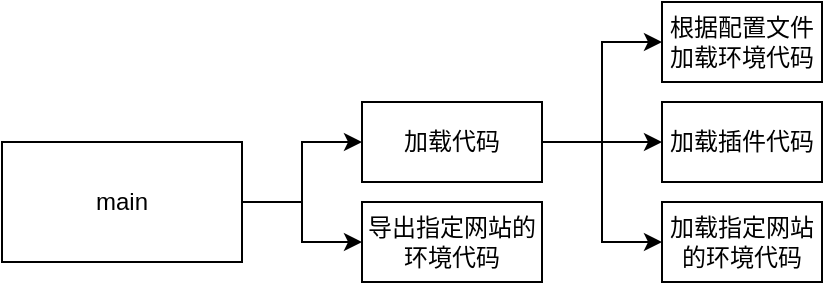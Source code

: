 <mxfile version="24.4.4" type="github">
  <diagram name="第 1 页" id="t-eKe7Wkgp-TsJWkju5s">
    <mxGraphModel dx="1305" dy="1423" grid="1" gridSize="10" guides="1" tooltips="1" connect="1" arrows="1" fold="1" page="1" pageScale="1" pageWidth="827" pageHeight="1169" math="0" shadow="0">
      <root>
        <mxCell id="0" />
        <mxCell id="1" parent="0" />
        <mxCell id="ts0Fn5h1M5a2_kISgMya-8" style="edgeStyle=orthogonalEdgeStyle;rounded=0;orthogonalLoop=1;jettySize=auto;html=1;" edge="1" parent="1" source="ts0Fn5h1M5a2_kISgMya-6" target="ts0Fn5h1M5a2_kISgMya-7">
          <mxGeometry relative="1" as="geometry" />
        </mxCell>
        <mxCell id="ts0Fn5h1M5a2_kISgMya-16" style="edgeStyle=orthogonalEdgeStyle;rounded=0;orthogonalLoop=1;jettySize=auto;html=1;entryX=0;entryY=0.5;entryDx=0;entryDy=0;" edge="1" parent="1" source="ts0Fn5h1M5a2_kISgMya-6" target="ts0Fn5h1M5a2_kISgMya-15">
          <mxGeometry relative="1" as="geometry" />
        </mxCell>
        <mxCell id="ts0Fn5h1M5a2_kISgMya-6" value="main" style="rounded=0;whiteSpace=wrap;html=1;" vertex="1" parent="1">
          <mxGeometry x="-20" y="10" width="120" height="60" as="geometry" />
        </mxCell>
        <mxCell id="ts0Fn5h1M5a2_kISgMya-12" style="edgeStyle=orthogonalEdgeStyle;rounded=0;orthogonalLoop=1;jettySize=auto;html=1;entryX=0;entryY=0.5;entryDx=0;entryDy=0;" edge="1" parent="1" source="ts0Fn5h1M5a2_kISgMya-7" target="ts0Fn5h1M5a2_kISgMya-10">
          <mxGeometry relative="1" as="geometry" />
        </mxCell>
        <mxCell id="ts0Fn5h1M5a2_kISgMya-13" style="edgeStyle=orthogonalEdgeStyle;rounded=0;orthogonalLoop=1;jettySize=auto;html=1;entryX=0;entryY=0.5;entryDx=0;entryDy=0;" edge="1" parent="1" source="ts0Fn5h1M5a2_kISgMya-7" target="ts0Fn5h1M5a2_kISgMya-11">
          <mxGeometry relative="1" as="geometry" />
        </mxCell>
        <mxCell id="ts0Fn5h1M5a2_kISgMya-19" style="edgeStyle=orthogonalEdgeStyle;rounded=0;orthogonalLoop=1;jettySize=auto;html=1;entryX=0;entryY=0.5;entryDx=0;entryDy=0;" edge="1" parent="1" source="ts0Fn5h1M5a2_kISgMya-7" target="ts0Fn5h1M5a2_kISgMya-18">
          <mxGeometry relative="1" as="geometry" />
        </mxCell>
        <mxCell id="ts0Fn5h1M5a2_kISgMya-7" value="加载代码" style="rounded=0;whiteSpace=wrap;html=1;" vertex="1" parent="1">
          <mxGeometry x="160" y="-10" width="90" height="40" as="geometry" />
        </mxCell>
        <mxCell id="ts0Fn5h1M5a2_kISgMya-10" value="根据配置文件加载环境代码" style="rounded=0;whiteSpace=wrap;html=1;" vertex="1" parent="1">
          <mxGeometry x="310" y="-60" width="80" height="40" as="geometry" />
        </mxCell>
        <mxCell id="ts0Fn5h1M5a2_kISgMya-11" value="加载插件代码" style="rounded=0;whiteSpace=wrap;html=1;" vertex="1" parent="1">
          <mxGeometry x="310" y="-10" width="80" height="40" as="geometry" />
        </mxCell>
        <mxCell id="ts0Fn5h1M5a2_kISgMya-15" value="导出指定网站的环境代码" style="rounded=0;whiteSpace=wrap;html=1;" vertex="1" parent="1">
          <mxGeometry x="160" y="40" width="90" height="40" as="geometry" />
        </mxCell>
        <mxCell id="ts0Fn5h1M5a2_kISgMya-18" value="加载指定网站的环境代码" style="rounded=0;whiteSpace=wrap;html=1;" vertex="1" parent="1">
          <mxGeometry x="310" y="40" width="80" height="40" as="geometry" />
        </mxCell>
      </root>
    </mxGraphModel>
  </diagram>
</mxfile>
